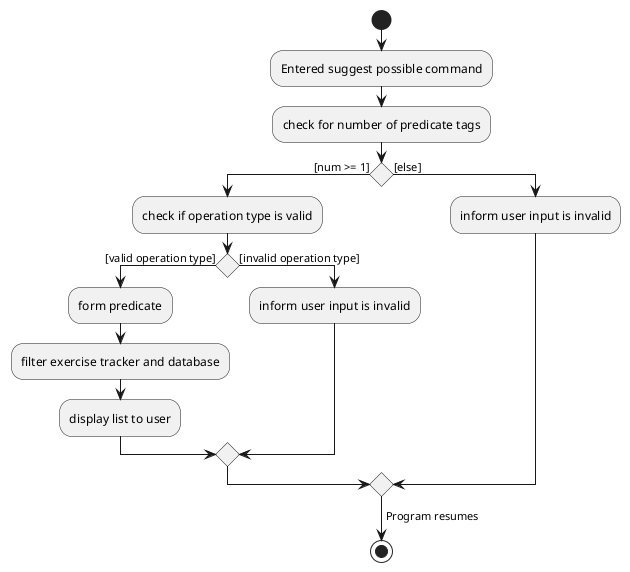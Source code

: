 @startuml
skinparam activityShape rectangle

start
:Entered suggest possible command;
:check for number of predicate tags;
if() then ([num >= 1])
    :check if operation type is valid;
    if() then ([valid operation type])
         :form predicate;
         :filter exercise tracker and database;
         :display list to user;
    else ([invalid operation type])
         :inform user input is invalid;
          endif
else ([else])
    :inform user input is invalid;

endif
-> Program resumes;
stop
@enduml
